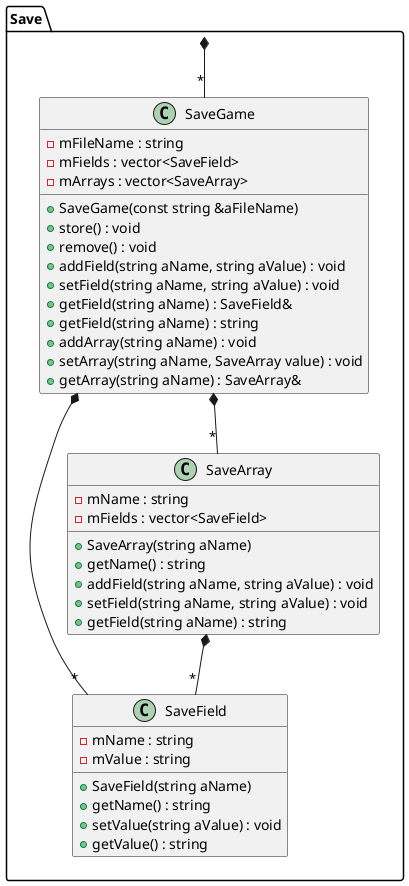 @startuml savePackageClassDiagram

package Save{
class SaveGame {
    - mFileName : string
    - mFields : vector<SaveField>
    - mArrays : vector<SaveArray>
    + SaveGame(const string &aFileName)
    + store() : void
    + remove() : void
    + addField(string aName, string aValue) : void
    + setField(string aName, string aValue) : void
    + getField(string aName) : SaveField&
    + getField(string aName) : string
    + addArray(string aName) : void
    + setArray(string aName, SaveArray value) : void
    + getArray(string aName) : SaveArray&
}

class SaveField {
    - mName : string
    - mValue : string
    + SaveField(string aName)
    + getName() : string
    + setValue(string aValue) : void
    + getValue() : string
}

class SaveArray {
    - mName : string
    - mFields : vector<SaveField>
    + SaveArray(string aName)
    + getName() : string
    + addField(string aName, string aValue) : void
    + setField(string aName, string aValue) : void
    + getField(string aName) : string
}

SaveGame *-- "*" SaveField
SaveGame *-- "*" SaveArray
SaveArray *-- "*" SaveField
}

Save *-- "*" SaveGame



' class SaveGameUtil {
'   + isInteger(string aValue) : static bool
'   + isFloat(string aValue) : static bool
' }

' together {
' class IntSaveField {
'   - mName : string
'   - mValue : int

'   + SaveField(string name)

'   + getName() : string

'   + setValue(int) : void
'   + getValue() : int
' }

' class FloatSaveField {
'   - mName : string
'   - mValue : float

'   + SaveField(string name)

'   + getName() : string

'   + setValue(float) : void
'   + getValue() : float
' }

' class StringSaveField {
'   - mName : string
'   - mValue : string

'   + SaveField(string name)

'   + getName() : string

'   + setValue(string) : void
'   + getValue() : string
' }
' }

' SaveGame *-- "*" SaveField
' SaveGame *-- "*" SaveArray
' SaveArray *-- "*" SaveField


' EngineBravo *--"1" SaveGameManager

' SaveGameManager *--"*" SaveGame

' SaveGame <-left- SaveGameUtil
' SaveGame *--"*" SaveArray
' SaveGame -[hidden]> SaveArray
' SaveGame *--"*" IntSaveField
' SaveGame *--"*" FloatSaveField
' SaveGame *--"*" StringSaveField

' SaveArray <-up- SaveGameUtil
' SaveArray *--"*" IntSaveField
' SaveArray *--"*" FloatSaveField
' SaveArray *--"*" StringSaveField
@enduml